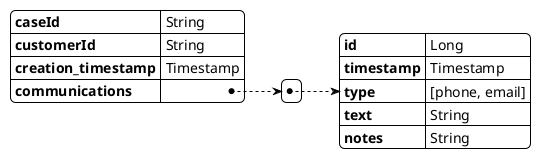 @startyaml
<style>
yamlDiagram {
  BackGroundColor white
  LineThickness 1
  LineColor black
}
</style>

caseId: String
customerId: String
creation_timestamp: Timestamp
communications:
    - id: Long
      timestamp: Timestamp
      type: [phone, email]
      text: String
      notes: String

@endyaml
